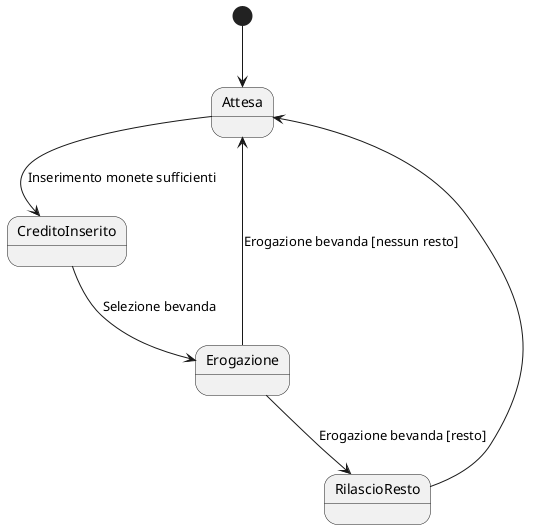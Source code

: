 @startuml
    [*] --> Attesa

    Attesa --> CreditoInserito : Inserimento monete sufficienti

    CreditoInserito --> Erogazione : Selezione bevanda

    Erogazione --> Attesa : Erogazione bevanda [nessun resto]
    Erogazione --> RilascioResto : Erogazione bevanda [resto]

    RilascioResto --> Attesa
@enduml